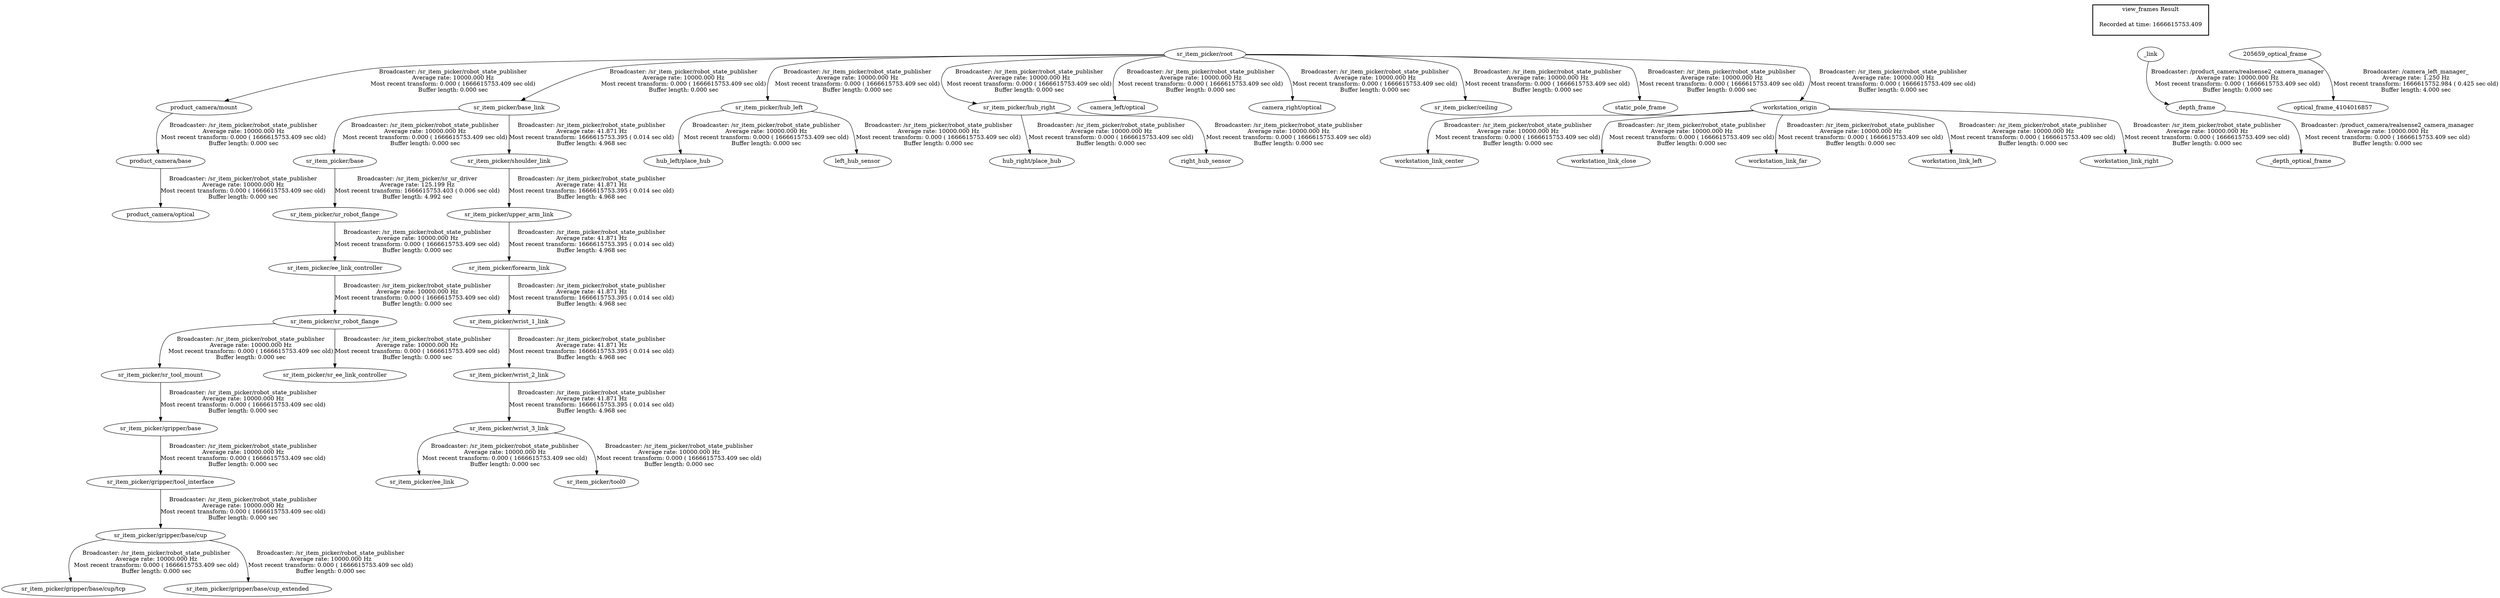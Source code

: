 digraph G {
"product_camera/base" -> "product_camera/optical"[label="Broadcaster: /sr_item_picker/robot_state_publisher\nAverage rate: 10000.000 Hz\nMost recent transform: 0.000 ( 1666615753.409 sec old)\nBuffer length: 0.000 sec\n"];
"product_camera/mount" -> "product_camera/base"[label="Broadcaster: /sr_item_picker/robot_state_publisher\nAverage rate: 10000.000 Hz\nMost recent transform: 0.000 ( 1666615753.409 sec old)\nBuffer length: 0.000 sec\n"];
"sr_item_picker/root" -> "product_camera/mount"[label="Broadcaster: /sr_item_picker/robot_state_publisher\nAverage rate: 10000.000 Hz\nMost recent transform: 0.000 ( 1666615753.409 sec old)\nBuffer length: 0.000 sec\n"];
"sr_item_picker/base_link" -> "sr_item_picker/base"[label="Broadcaster: /sr_item_picker/robot_state_publisher\nAverage rate: 10000.000 Hz\nMost recent transform: 0.000 ( 1666615753.409 sec old)\nBuffer length: 0.000 sec\n"];
"sr_item_picker/root" -> "sr_item_picker/base_link"[label="Broadcaster: /sr_item_picker/robot_state_publisher\nAverage rate: 10000.000 Hz\nMost recent transform: 0.000 ( 1666615753.409 sec old)\nBuffer length: 0.000 sec\n"];
"sr_item_picker/wrist_3_link" -> "sr_item_picker/ee_link"[label="Broadcaster: /sr_item_picker/robot_state_publisher\nAverage rate: 10000.000 Hz\nMost recent transform: 0.000 ( 1666615753.409 sec old)\nBuffer length: 0.000 sec\n"];
"sr_item_picker/wrist_2_link" -> "sr_item_picker/wrist_3_link"[label="Broadcaster: /sr_item_picker/robot_state_publisher\nAverage rate: 41.871 Hz\nMost recent transform: 1666615753.395 ( 0.014 sec old)\nBuffer length: 4.968 sec\n"];
"sr_item_picker/gripper/base/cup" -> "sr_item_picker/gripper/base/cup/tcp"[label="Broadcaster: /sr_item_picker/robot_state_publisher\nAverage rate: 10000.000 Hz\nMost recent transform: 0.000 ( 1666615753.409 sec old)\nBuffer length: 0.000 sec\n"];
"sr_item_picker/gripper/tool_interface" -> "sr_item_picker/gripper/base/cup"[label="Broadcaster: /sr_item_picker/robot_state_publisher\nAverage rate: 10000.000 Hz\nMost recent transform: 0.000 ( 1666615753.409 sec old)\nBuffer length: 0.000 sec\n"];
"sr_item_picker/gripper/base/cup" -> "sr_item_picker/gripper/base/cup_extended"[label="Broadcaster: /sr_item_picker/robot_state_publisher\nAverage rate: 10000.000 Hz\nMost recent transform: 0.000 ( 1666615753.409 sec old)\nBuffer length: 0.000 sec\n"];
"sr_item_picker/gripper/base" -> "sr_item_picker/gripper/tool_interface"[label="Broadcaster: /sr_item_picker/robot_state_publisher\nAverage rate: 10000.000 Hz\nMost recent transform: 0.000 ( 1666615753.409 sec old)\nBuffer length: 0.000 sec\n"];
"sr_item_picker/sr_tool_mount" -> "sr_item_picker/gripper/base"[label="Broadcaster: /sr_item_picker/robot_state_publisher\nAverage rate: 10000.000 Hz\nMost recent transform: 0.000 ( 1666615753.409 sec old)\nBuffer length: 0.000 sec\n"];
"sr_item_picker/hub_left" -> "hub_left/place_hub"[label="Broadcaster: /sr_item_picker/robot_state_publisher\nAverage rate: 10000.000 Hz\nMost recent transform: 0.000 ( 1666615753.409 sec old)\nBuffer length: 0.000 sec\n"];
"sr_item_picker/root" -> "sr_item_picker/hub_left"[label="Broadcaster: /sr_item_picker/robot_state_publisher\nAverage rate: 10000.000 Hz\nMost recent transform: 0.000 ( 1666615753.409 sec old)\nBuffer length: 0.000 sec\n"];
"sr_item_picker/hub_left" -> "left_hub_sensor"[label="Broadcaster: /sr_item_picker/robot_state_publisher\nAverage rate: 10000.000 Hz\nMost recent transform: 0.000 ( 1666615753.409 sec old)\nBuffer length: 0.000 sec\n"];
"sr_item_picker/hub_right" -> "hub_right/place_hub"[label="Broadcaster: /sr_item_picker/robot_state_publisher\nAverage rate: 10000.000 Hz\nMost recent transform: 0.000 ( 1666615753.409 sec old)\nBuffer length: 0.000 sec\n"];
"sr_item_picker/root" -> "sr_item_picker/hub_right"[label="Broadcaster: /sr_item_picker/robot_state_publisher\nAverage rate: 10000.000 Hz\nMost recent transform: 0.000 ( 1666615753.409 sec old)\nBuffer length: 0.000 sec\n"];
"sr_item_picker/hub_right" -> "right_hub_sensor"[label="Broadcaster: /sr_item_picker/robot_state_publisher\nAverage rate: 10000.000 Hz\nMost recent transform: 0.000 ( 1666615753.409 sec old)\nBuffer length: 0.000 sec\n"];
"sr_item_picker/root" -> "camera_left/optical"[label="Broadcaster: /sr_item_picker/robot_state_publisher\nAverage rate: 10000.000 Hz\nMost recent transform: 0.000 ( 1666615753.409 sec old)\nBuffer length: 0.000 sec\n"];
"sr_item_picker/root" -> "camera_right/optical"[label="Broadcaster: /sr_item_picker/robot_state_publisher\nAverage rate: 10000.000 Hz\nMost recent transform: 0.000 ( 1666615753.409 sec old)\nBuffer length: 0.000 sec\n"];
"sr_item_picker/root" -> "sr_item_picker/ceiling"[label="Broadcaster: /sr_item_picker/robot_state_publisher\nAverage rate: 10000.000 Hz\nMost recent transform: 0.000 ( 1666615753.409 sec old)\nBuffer length: 0.000 sec\n"];
"sr_item_picker/root" -> "static_pole_frame"[label="Broadcaster: /sr_item_picker/robot_state_publisher\nAverage rate: 10000.000 Hz\nMost recent transform: 0.000 ( 1666615753.409 sec old)\nBuffer length: 0.000 sec\n"];
"sr_item_picker/sr_robot_flange" -> "sr_item_picker/sr_tool_mount"[label="Broadcaster: /sr_item_picker/robot_state_publisher\nAverage rate: 10000.000 Hz\nMost recent transform: 0.000 ( 1666615753.409 sec old)\nBuffer length: 0.000 sec\n"];
"sr_item_picker/ee_link_controller" -> "sr_item_picker/sr_robot_flange"[label="Broadcaster: /sr_item_picker/robot_state_publisher\nAverage rate: 10000.000 Hz\nMost recent transform: 0.000 ( 1666615753.409 sec old)\nBuffer length: 0.000 sec\n"];
"sr_item_picker/wrist_3_link" -> "sr_item_picker/tool0"[label="Broadcaster: /sr_item_picker/robot_state_publisher\nAverage rate: 10000.000 Hz\nMost recent transform: 0.000 ( 1666615753.409 sec old)\nBuffer length: 0.000 sec\n"];
"sr_item_picker/ur_robot_flange" -> "sr_item_picker/ee_link_controller"[label="Broadcaster: /sr_item_picker/robot_state_publisher\nAverage rate: 10000.000 Hz\nMost recent transform: 0.000 ( 1666615753.409 sec old)\nBuffer length: 0.000 sec\n"];
"sr_item_picker/base" -> "sr_item_picker/ur_robot_flange"[label="Broadcaster: /sr_item_picker/sr_ur_driver\nAverage rate: 125.199 Hz\nMost recent transform: 1666615753.403 ( 0.006 sec old)\nBuffer length: 4.992 sec\n"];
"sr_item_picker/sr_robot_flange" -> "sr_item_picker/sr_ee_link_controller"[label="Broadcaster: /sr_item_picker/robot_state_publisher\nAverage rate: 10000.000 Hz\nMost recent transform: 0.000 ( 1666615753.409 sec old)\nBuffer length: 0.000 sec\n"];
"workstation_origin" -> "workstation_link_center"[label="Broadcaster: /sr_item_picker/robot_state_publisher\nAverage rate: 10000.000 Hz\nMost recent transform: 0.000 ( 1666615753.409 sec old)\nBuffer length: 0.000 sec\n"];
"sr_item_picker/root" -> "workstation_origin"[label="Broadcaster: /sr_item_picker/robot_state_publisher\nAverage rate: 10000.000 Hz\nMost recent transform: 0.000 ( 1666615753.409 sec old)\nBuffer length: 0.000 sec\n"];
"workstation_origin" -> "workstation_link_close"[label="Broadcaster: /sr_item_picker/robot_state_publisher\nAverage rate: 10000.000 Hz\nMost recent transform: 0.000 ( 1666615753.409 sec old)\nBuffer length: 0.000 sec\n"];
"workstation_origin" -> "workstation_link_far"[label="Broadcaster: /sr_item_picker/robot_state_publisher\nAverage rate: 10000.000 Hz\nMost recent transform: 0.000 ( 1666615753.409 sec old)\nBuffer length: 0.000 sec\n"];
"workstation_origin" -> "workstation_link_left"[label="Broadcaster: /sr_item_picker/robot_state_publisher\nAverage rate: 10000.000 Hz\nMost recent transform: 0.000 ( 1666615753.409 sec old)\nBuffer length: 0.000 sec\n"];
"workstation_origin" -> "workstation_link_right"[label="Broadcaster: /sr_item_picker/robot_state_publisher\nAverage rate: 10000.000 Hz\nMost recent transform: 0.000 ( 1666615753.409 sec old)\nBuffer length: 0.000 sec\n"];
"_link" -> "_depth_frame"[label="Broadcaster: /product_camera/realsense2_camera_manager\nAverage rate: 10000.000 Hz\nMost recent transform: 0.000 ( 1666615753.409 sec old)\nBuffer length: 0.000 sec\n"];
"_depth_frame" -> "_depth_optical_frame"[label="Broadcaster: /product_camera/realsense2_camera_manager\nAverage rate: 10000.000 Hz\nMost recent transform: 0.000 ( 1666615753.409 sec old)\nBuffer length: 0.000 sec\n"];
"sr_item_picker/upper_arm_link" -> "sr_item_picker/forearm_link"[label="Broadcaster: /sr_item_picker/robot_state_publisher\nAverage rate: 41.871 Hz\nMost recent transform: 1666615753.395 ( 0.014 sec old)\nBuffer length: 4.968 sec\n"];
"sr_item_picker/shoulder_link" -> "sr_item_picker/upper_arm_link"[label="Broadcaster: /sr_item_picker/robot_state_publisher\nAverage rate: 41.871 Hz\nMost recent transform: 1666615753.395 ( 0.014 sec old)\nBuffer length: 4.968 sec\n"];
"sr_item_picker/base_link" -> "sr_item_picker/shoulder_link"[label="Broadcaster: /sr_item_picker/robot_state_publisher\nAverage rate: 41.871 Hz\nMost recent transform: 1666615753.395 ( 0.014 sec old)\nBuffer length: 4.968 sec\n"];
"sr_item_picker/forearm_link" -> "sr_item_picker/wrist_1_link"[label="Broadcaster: /sr_item_picker/robot_state_publisher\nAverage rate: 41.871 Hz\nMost recent transform: 1666615753.395 ( 0.014 sec old)\nBuffer length: 4.968 sec\n"];
"sr_item_picker/wrist_1_link" -> "sr_item_picker/wrist_2_link"[label="Broadcaster: /sr_item_picker/robot_state_publisher\nAverage rate: 41.871 Hz\nMost recent transform: 1666615753.395 ( 0.014 sec old)\nBuffer length: 4.968 sec\n"];
"205659_optical_frame" -> "optical_frame_4104016857"[label="Broadcaster: /camera_left_manager_\nAverage rate: 1.250 Hz\nMost recent transform: 1666615752.984 ( 0.425 sec old)\nBuffer length: 4.000 sec\n"];
edge [style=invis];
 subgraph cluster_legend { style=bold; color=black; label ="view_frames Result";
"Recorded at time: 1666615753.409"[ shape=plaintext ] ;
 }->"sr_item_picker/root";
edge [style=invis];
 subgraph cluster_legend { style=bold; color=black; label ="view_frames Result";
"Recorded at time: 1666615753.409"[ shape=plaintext ] ;
 }->"_link";
edge [style=invis];
 subgraph cluster_legend { style=bold; color=black; label ="view_frames Result";
"Recorded at time: 1666615753.409"[ shape=plaintext ] ;
 }->"205659_optical_frame";
}
